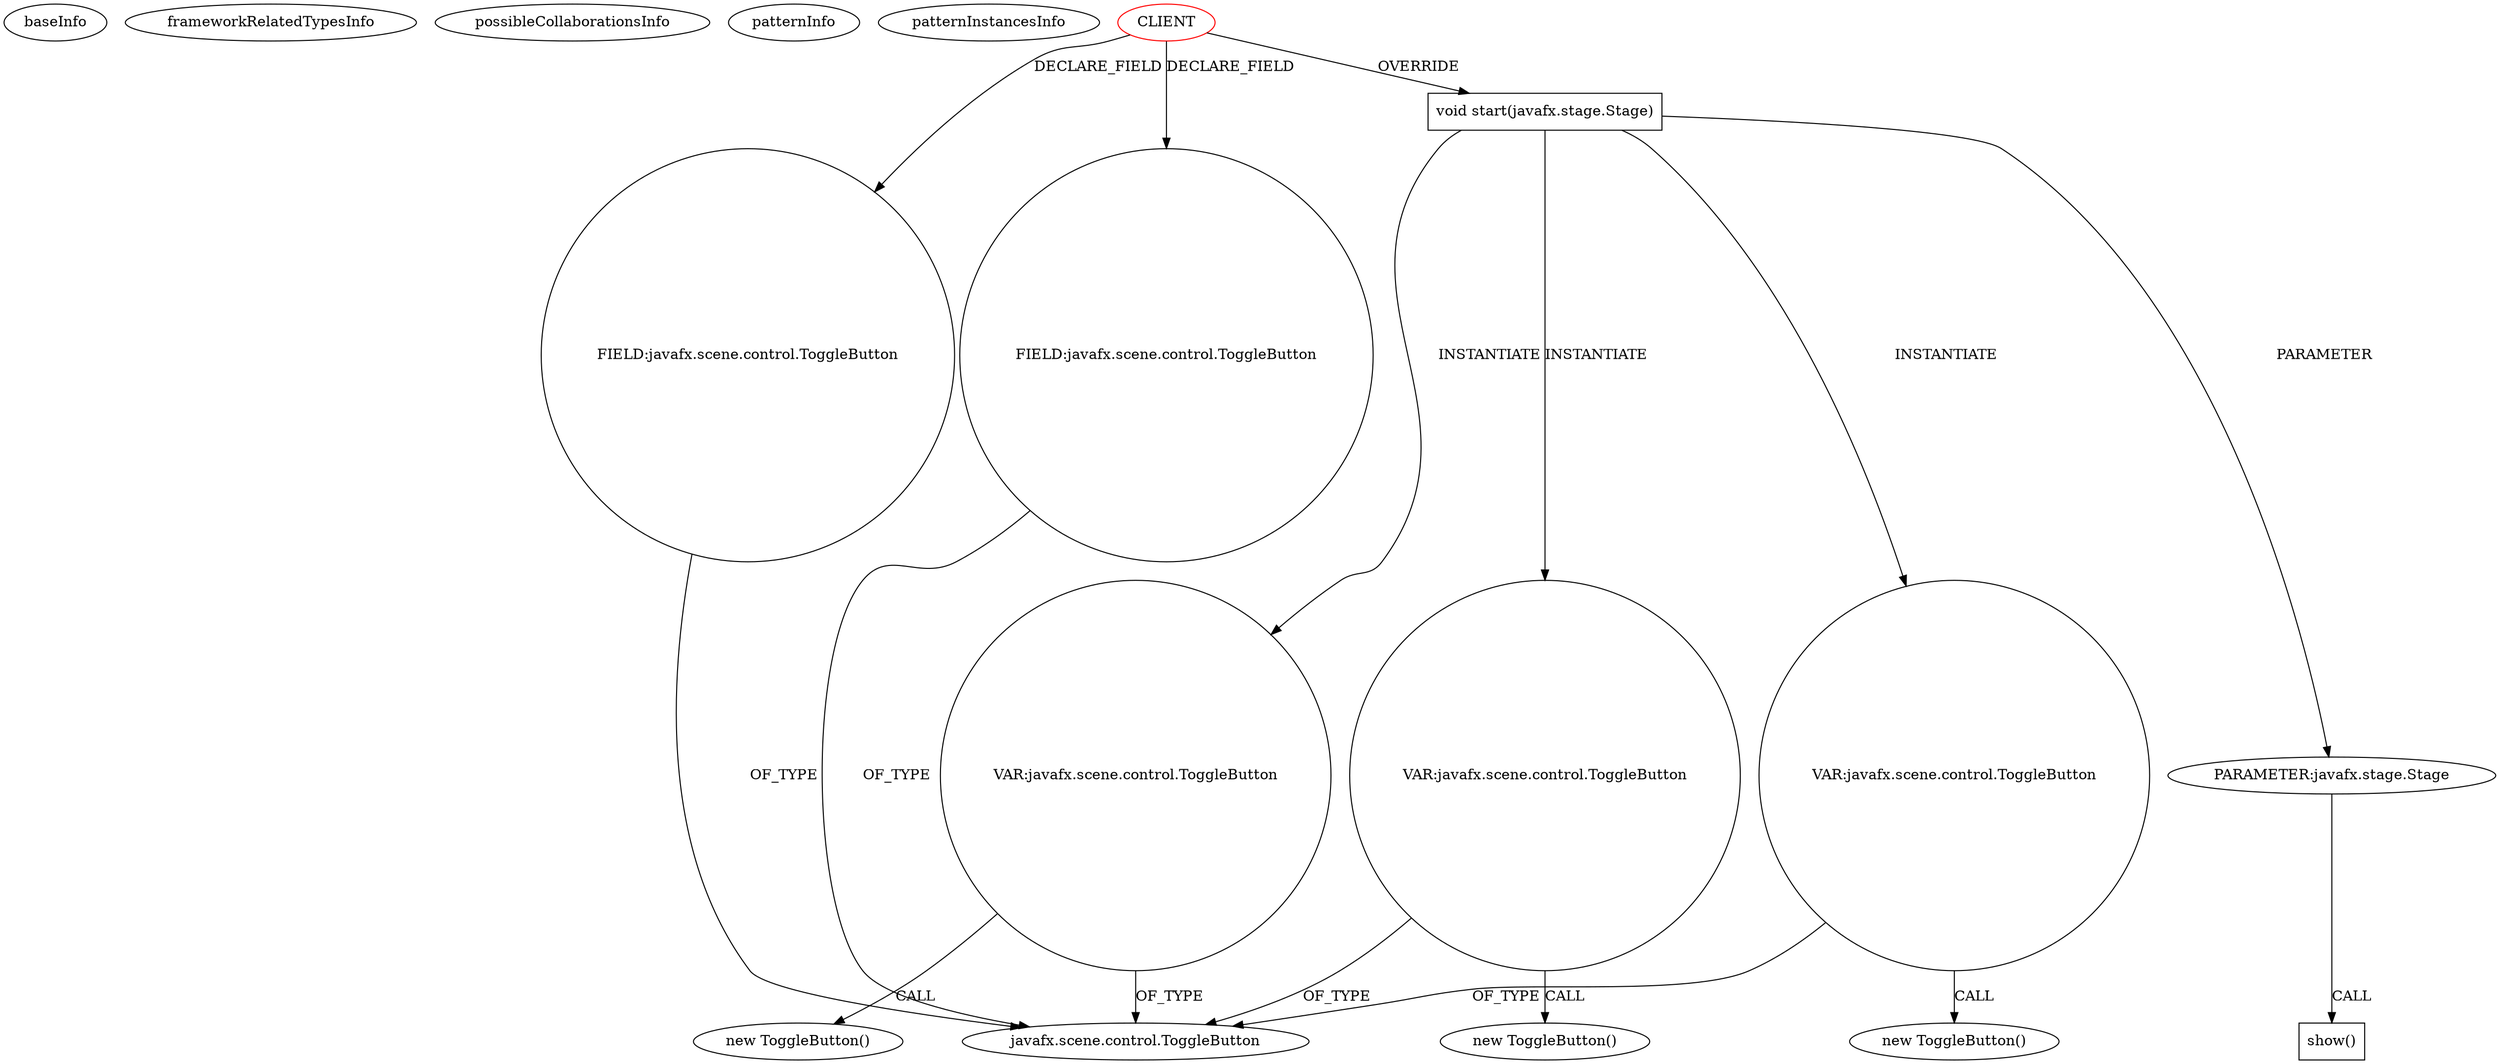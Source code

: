 digraph {
baseInfo[graphId=1742,category="pattern",isAnonymous=false,possibleRelation=false]
frameworkRelatedTypesInfo[]
possibleCollaborationsInfo[]
patternInfo[frequency=2.0,patternRootClient=0]
patternInstancesInfo[0="pdehn-TankBot~/pdehn-TankBot/TankBot-master/src/tankbot/api/TankBotApplication.java~TankBotApplication~3827",1="philippone-EMGClassifier~/philippone-EMGClassifier/EMGClassifier-master/src/gui/EMGClassifierGUI.java~EMGClassifierGUI~3875"]
3[label="javafx.scene.control.ToggleButton",vertexType="FRAMEWORK_CLASS_TYPE",isFrameworkType=false]
207[label="VAR:javafx.scene.control.ToggleButton",vertexType="VARIABLE_EXPRESION",isFrameworkType=false,shape=circle]
206[label="new ToggleButton()",vertexType="CONSTRUCTOR_CALL",isFrameworkType=false]
300[label="VAR:javafx.scene.control.ToggleButton",vertexType="VARIABLE_EXPRESION",isFrameworkType=false,shape=circle]
299[label="new ToggleButton()",vertexType="CONSTRUCTOR_CALL",isFrameworkType=false]
306[label="VAR:javafx.scene.control.ToggleButton",vertexType="VARIABLE_EXPRESION",isFrameworkType=false,shape=circle]
305[label="new ToggleButton()",vertexType="CONSTRUCTOR_CALL",isFrameworkType=false]
22[label="void start(javafx.stage.Stage)",vertexType="OVERRIDING_METHOD_DECLARATION",isFrameworkType=false,shape=box]
0[label="CLIENT",vertexType="ROOT_CLIENT_CLASS_DECLARATION",isFrameworkType=false,color=red]
23[label="PARAMETER:javafx.stage.Stage",vertexType="PARAMETER_DECLARATION",isFrameworkType=false]
434[label="show()",vertexType="INSIDE_CALL",isFrameworkType=false,shape=box]
12[label="FIELD:javafx.scene.control.ToggleButton",vertexType="FIELD_DECLARATION",isFrameworkType=false,shape=circle]
4[label="FIELD:javafx.scene.control.ToggleButton",vertexType="FIELD_DECLARATION",isFrameworkType=false,shape=circle]
300->3[label="OF_TYPE"]
23->434[label="CALL"]
4->3[label="OF_TYPE"]
22->207[label="INSTANTIATE"]
0->4[label="DECLARE_FIELD"]
0->12[label="DECLARE_FIELD"]
0->22[label="OVERRIDE"]
12->3[label="OF_TYPE"]
22->306[label="INSTANTIATE"]
306->305[label="CALL"]
22->23[label="PARAMETER"]
207->206[label="CALL"]
22->300[label="INSTANTIATE"]
306->3[label="OF_TYPE"]
300->299[label="CALL"]
207->3[label="OF_TYPE"]
}
